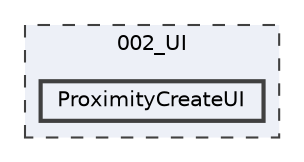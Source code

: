 digraph "002_UI/ProximityCreateUI"
{
 // LATEX_PDF_SIZE
  bgcolor="transparent";
  edge [fontname=Helvetica,fontsize=10,labelfontname=Helvetica,labelfontsize=10];
  node [fontname=Helvetica,fontsize=10,shape=box,height=0.2,width=0.4];
  compound=true
  subgraph clusterdir_7c99f2a1ff81663d3f3b54142ef80e6d {
    graph [ bgcolor="#edf0f7", pencolor="grey25", label="002_UI", fontname=Helvetica,fontsize=10 style="filled,dashed", URL="dir_7c99f2a1ff81663d3f3b54142ef80e6d.html",tooltip=""]
  dir_e75b4c17a28442cf6ae40b8b1e71a55f [label="ProximityCreateUI", fillcolor="#edf0f7", color="grey25", style="filled,bold", URL="dir_e75b4c17a28442cf6ae40b8b1e71a55f.html",tooltip=""];
  }
}
